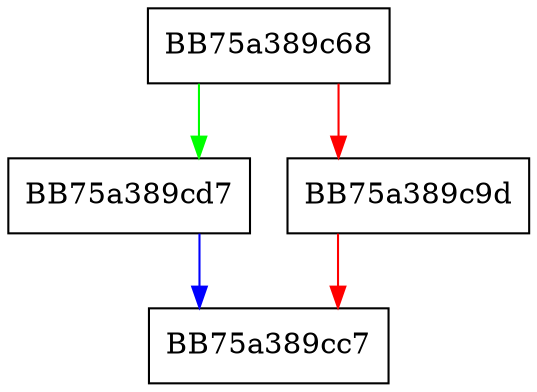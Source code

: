 digraph TestIsEopMonitoredProcessTarget {
  node [shape="box"];
  graph [splines=ortho];
  BB75a389c68 -> BB75a389cd7 [color="green"];
  BB75a389c68 -> BB75a389c9d [color="red"];
  BB75a389c9d -> BB75a389cc7 [color="red"];
  BB75a389cd7 -> BB75a389cc7 [color="blue"];
}